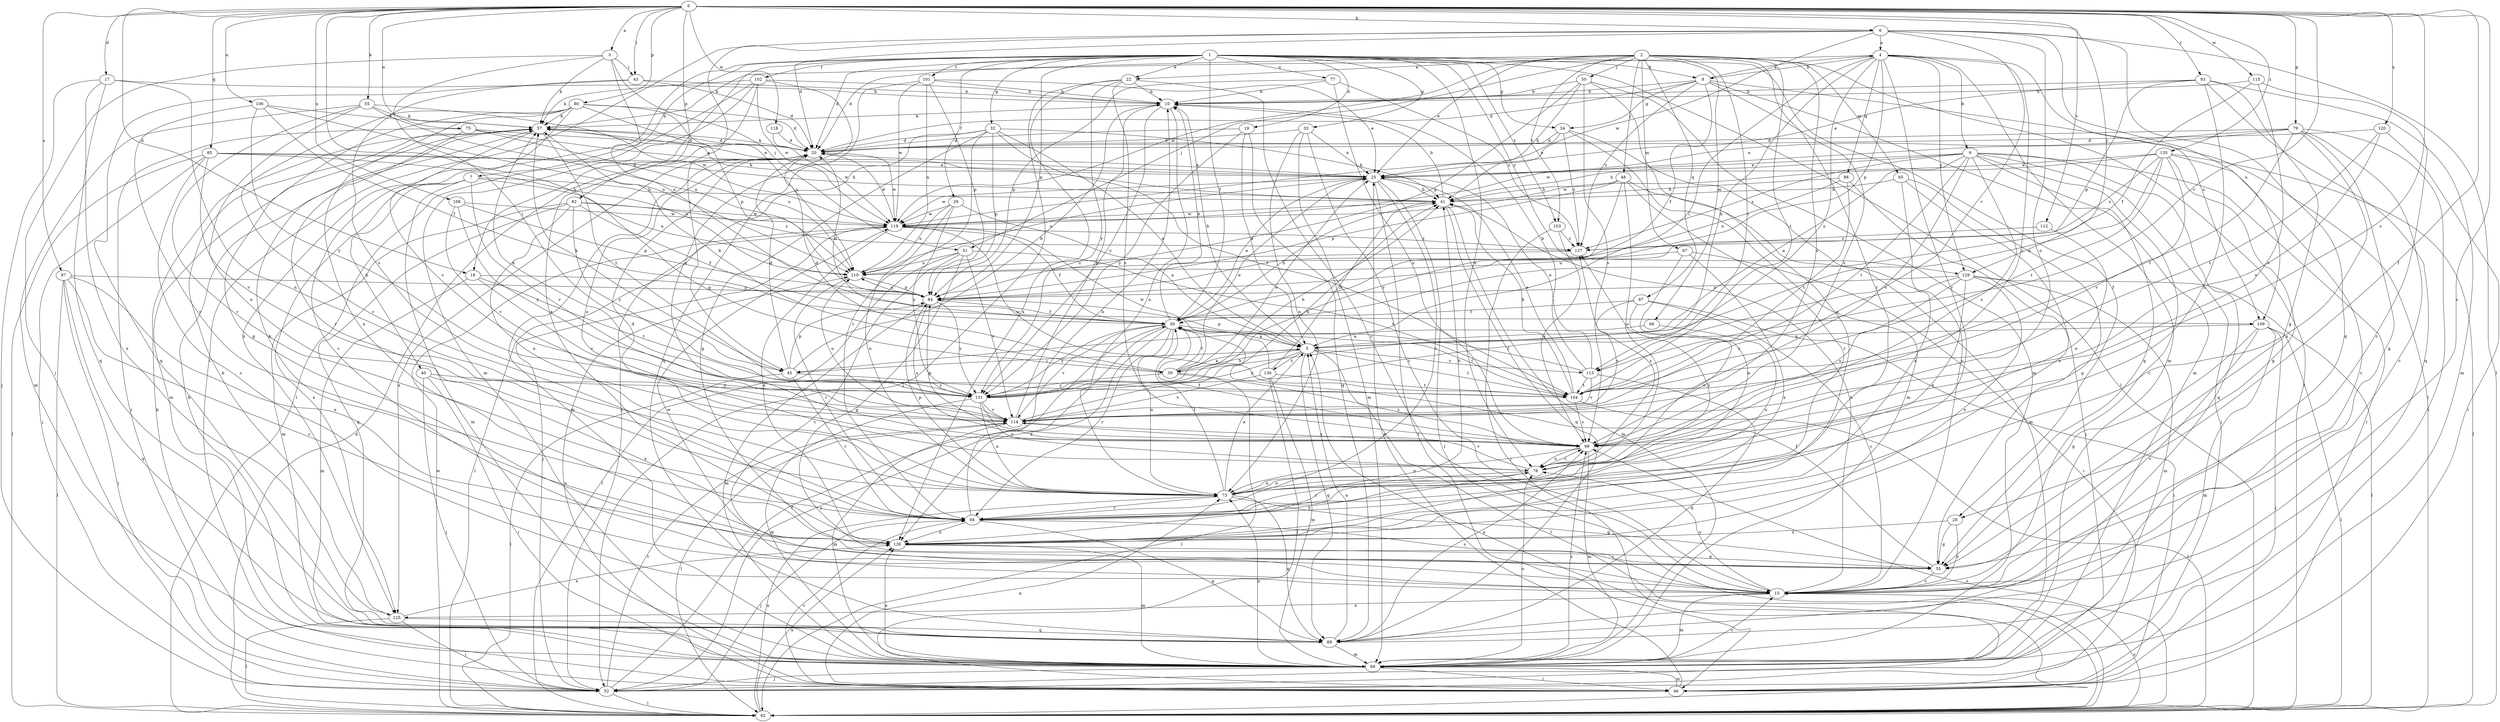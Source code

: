 strict digraph  {
0;
1;
2;
3;
4;
5;
6;
7;
8;
9;
10;
15;
17;
18;
19;
20;
22;
25;
28;
29;
30;
32;
33;
34;
35;
39;
40;
41;
43;
45;
46;
48;
50;
51;
52;
55;
57;
62;
65;
66;
67;
68;
73;
75;
77;
78;
79;
80;
82;
84;
85;
87;
88;
89;
93;
94;
97;
99;
101;
102;
103;
104;
106;
108;
109;
110;
112;
113;
114;
115;
118;
119;
120;
125;
126;
129;
131;
135;
136;
137;
0 -> 3  [label=a];
0 -> 6  [label=b];
0 -> 15  [label=c];
0 -> 17  [label=d];
0 -> 18  [label=d];
0 -> 28  [label=f];
0 -> 39  [label=h];
0 -> 43  [label=i];
0 -> 55  [label=k];
0 -> 75  [label=o];
0 -> 79  [label=p];
0 -> 80  [label=p];
0 -> 82  [label=p];
0 -> 85  [label=q];
0 -> 93  [label=r];
0 -> 97  [label=s];
0 -> 99  [label=s];
0 -> 106  [label=u];
0 -> 108  [label=u];
0 -> 112  [label=v];
0 -> 113  [label=v];
0 -> 115  [label=w];
0 -> 118  [label=w];
0 -> 120  [label=x];
0 -> 129  [label=y];
0 -> 135  [label=z];
1 -> 7  [label=b];
1 -> 8  [label=b];
1 -> 18  [label=d];
1 -> 19  [label=d];
1 -> 20  [label=d];
1 -> 22  [label=e];
1 -> 28  [label=f];
1 -> 29  [label=f];
1 -> 30  [label=f];
1 -> 32  [label=g];
1 -> 33  [label=g];
1 -> 34  [label=g];
1 -> 62  [label=l];
1 -> 77  [label=o];
1 -> 78  [label=o];
1 -> 84  [label=p];
1 -> 101  [label=t];
1 -> 102  [label=t];
1 -> 103  [label=t];
1 -> 125  [label=x];
1 -> 129  [label=y];
2 -> 20  [label=d];
2 -> 22  [label=e];
2 -> 25  [label=e];
2 -> 48  [label=j];
2 -> 50  [label=j];
2 -> 51  [label=j];
2 -> 62  [label=l];
2 -> 65  [label=m];
2 -> 66  [label=m];
2 -> 67  [label=m];
2 -> 87  [label=q];
2 -> 94  [label=r];
2 -> 99  [label=s];
2 -> 103  [label=t];
2 -> 104  [label=t];
2 -> 113  [label=v];
2 -> 119  [label=w];
3 -> 43  [label=i];
3 -> 45  [label=i];
3 -> 51  [label=j];
3 -> 52  [label=j];
3 -> 57  [label=k];
3 -> 109  [label=u];
4 -> 8  [label=b];
4 -> 9  [label=b];
4 -> 39  [label=h];
4 -> 45  [label=i];
4 -> 57  [label=k];
4 -> 68  [label=m];
4 -> 84  [label=p];
4 -> 88  [label=q];
4 -> 94  [label=r];
4 -> 99  [label=s];
4 -> 109  [label=u];
4 -> 129  [label=y];
4 -> 131  [label=y];
5 -> 10  [label=b];
5 -> 39  [label=h];
5 -> 45  [label=i];
5 -> 62  [label=l];
5 -> 84  [label=p];
5 -> 89  [label=q];
5 -> 104  [label=t];
5 -> 113  [label=v];
5 -> 131  [label=y];
5 -> 136  [label=z];
6 -> 4  [label=a];
6 -> 20  [label=d];
6 -> 45  [label=i];
6 -> 46  [label=i];
6 -> 62  [label=l];
6 -> 78  [label=o];
6 -> 89  [label=q];
6 -> 109  [label=u];
6 -> 113  [label=v];
6 -> 119  [label=w];
7 -> 40  [label=h];
7 -> 41  [label=h];
7 -> 68  [label=m];
7 -> 110  [label=u];
7 -> 114  [label=v];
7 -> 125  [label=x];
8 -> 4  [label=a];
8 -> 10  [label=b];
8 -> 20  [label=d];
8 -> 30  [label=f];
8 -> 34  [label=g];
8 -> 62  [label=l];
8 -> 68  [label=m];
8 -> 99  [label=s];
8 -> 137  [label=z];
9 -> 5  [label=a];
9 -> 15  [label=c];
9 -> 25  [label=e];
9 -> 35  [label=g];
9 -> 41  [label=h];
9 -> 46  [label=i];
9 -> 52  [label=j];
9 -> 89  [label=q];
9 -> 99  [label=s];
9 -> 104  [label=t];
9 -> 114  [label=v];
9 -> 137  [label=z];
10 -> 57  [label=k];
10 -> 73  [label=n];
10 -> 131  [label=y];
15 -> 41  [label=h];
15 -> 68  [label=m];
15 -> 78  [label=o];
15 -> 119  [label=w];
15 -> 125  [label=x];
17 -> 10  [label=b];
17 -> 52  [label=j];
17 -> 73  [label=n];
17 -> 89  [label=q];
17 -> 125  [label=x];
18 -> 68  [label=m];
18 -> 84  [label=p];
18 -> 104  [label=t];
18 -> 114  [label=v];
19 -> 5  [label=a];
19 -> 20  [label=d];
19 -> 89  [label=q];
19 -> 131  [label=y];
20 -> 25  [label=e];
20 -> 57  [label=k];
20 -> 68  [label=m];
20 -> 78  [label=o];
20 -> 119  [label=w];
20 -> 125  [label=x];
22 -> 10  [label=b];
22 -> 15  [label=c];
22 -> 52  [label=j];
22 -> 99  [label=s];
22 -> 126  [label=x];
22 -> 131  [label=y];
25 -> 41  [label=h];
25 -> 46  [label=i];
25 -> 62  [label=l];
25 -> 94  [label=r];
25 -> 110  [label=u];
25 -> 119  [label=w];
28 -> 15  [label=c];
28 -> 35  [label=g];
28 -> 126  [label=x];
29 -> 5  [label=a];
29 -> 73  [label=n];
29 -> 110  [label=u];
29 -> 119  [label=w];
29 -> 131  [label=y];
30 -> 5  [label=a];
30 -> 10  [label=b];
30 -> 20  [label=d];
30 -> 25  [label=e];
30 -> 41  [label=h];
30 -> 52  [label=j];
30 -> 73  [label=n];
30 -> 94  [label=r];
30 -> 114  [label=v];
30 -> 126  [label=x];
30 -> 131  [label=y];
32 -> 5  [label=a];
32 -> 20  [label=d];
32 -> 35  [label=g];
32 -> 41  [label=h];
32 -> 52  [label=j];
32 -> 84  [label=p];
32 -> 94  [label=r];
32 -> 104  [label=t];
33 -> 15  [label=c];
33 -> 20  [label=d];
33 -> 25  [label=e];
33 -> 68  [label=m];
33 -> 73  [label=n];
34 -> 15  [label=c];
34 -> 20  [label=d];
34 -> 25  [label=e];
34 -> 68  [label=m];
34 -> 137  [label=z];
35 -> 15  [label=c];
35 -> 30  [label=f];
39 -> 5  [label=a];
39 -> 20  [label=d];
39 -> 25  [label=e];
39 -> 30  [label=f];
39 -> 57  [label=k];
39 -> 62  [label=l];
39 -> 99  [label=s];
39 -> 131  [label=y];
40 -> 46  [label=i];
40 -> 52  [label=j];
40 -> 126  [label=x];
40 -> 131  [label=y];
41 -> 10  [label=b];
41 -> 57  [label=k];
41 -> 68  [label=m];
41 -> 89  [label=q];
41 -> 119  [label=w];
43 -> 10  [label=b];
43 -> 20  [label=d];
43 -> 89  [label=q];
43 -> 99  [label=s];
45 -> 10  [label=b];
45 -> 20  [label=d];
45 -> 57  [label=k];
45 -> 62  [label=l];
45 -> 84  [label=p];
45 -> 94  [label=r];
45 -> 131  [label=y];
46 -> 25  [label=e];
46 -> 57  [label=k];
46 -> 68  [label=m];
46 -> 73  [label=n];
46 -> 94  [label=r];
46 -> 110  [label=u];
48 -> 41  [label=h];
48 -> 68  [label=m];
48 -> 78  [label=o];
48 -> 84  [label=p];
48 -> 94  [label=r];
48 -> 131  [label=y];
50 -> 10  [label=b];
50 -> 41  [label=h];
50 -> 68  [label=m];
50 -> 84  [label=p];
50 -> 99  [label=s];
50 -> 126  [label=x];
51 -> 15  [label=c];
51 -> 35  [label=g];
51 -> 62  [label=l];
51 -> 104  [label=t];
51 -> 110  [label=u];
51 -> 114  [label=v];
52 -> 30  [label=f];
52 -> 62  [label=l];
52 -> 114  [label=v];
55 -> 57  [label=k];
55 -> 68  [label=m];
55 -> 73  [label=n];
55 -> 94  [label=r];
55 -> 110  [label=u];
55 -> 119  [label=w];
57 -> 20  [label=d];
57 -> 25  [label=e];
57 -> 68  [label=m];
57 -> 104  [label=t];
57 -> 114  [label=v];
62 -> 5  [label=a];
62 -> 15  [label=c];
62 -> 20  [label=d];
62 -> 73  [label=n];
62 -> 99  [label=s];
62 -> 119  [label=w];
62 -> 126  [label=x];
65 -> 35  [label=g];
65 -> 41  [label=h];
65 -> 52  [label=j];
65 -> 126  [label=x];
66 -> 5  [label=a];
66 -> 73  [label=n];
67 -> 46  [label=i];
67 -> 73  [label=n];
67 -> 110  [label=u];
67 -> 126  [label=x];
68 -> 15  [label=c];
68 -> 46  [label=i];
68 -> 52  [label=j];
68 -> 57  [label=k];
68 -> 73  [label=n];
68 -> 78  [label=o];
68 -> 99  [label=s];
68 -> 126  [label=x];
73 -> 5  [label=a];
73 -> 20  [label=d];
73 -> 30  [label=f];
73 -> 35  [label=g];
73 -> 78  [label=o];
73 -> 84  [label=p];
73 -> 89  [label=q];
73 -> 94  [label=r];
75 -> 20  [label=d];
75 -> 25  [label=e];
75 -> 52  [label=j];
75 -> 94  [label=r];
75 -> 110  [label=u];
77 -> 10  [label=b];
77 -> 84  [label=p];
77 -> 99  [label=s];
77 -> 137  [label=z];
78 -> 73  [label=n];
78 -> 94  [label=r];
78 -> 99  [label=s];
78 -> 114  [label=v];
78 -> 126  [label=x];
78 -> 137  [label=z];
79 -> 15  [label=c];
79 -> 20  [label=d];
79 -> 25  [label=e];
79 -> 35  [label=g];
79 -> 46  [label=i];
79 -> 104  [label=t];
79 -> 119  [label=w];
79 -> 126  [label=x];
80 -> 15  [label=c];
80 -> 20  [label=d];
80 -> 35  [label=g];
80 -> 57  [label=k];
80 -> 84  [label=p];
80 -> 94  [label=r];
80 -> 110  [label=u];
80 -> 126  [label=x];
82 -> 30  [label=f];
82 -> 68  [label=m];
82 -> 73  [label=n];
82 -> 89  [label=q];
82 -> 119  [label=w];
82 -> 131  [label=y];
82 -> 137  [label=z];
84 -> 30  [label=f];
84 -> 68  [label=m];
84 -> 99  [label=s];
84 -> 110  [label=u];
84 -> 131  [label=y];
85 -> 15  [label=c];
85 -> 25  [label=e];
85 -> 41  [label=h];
85 -> 52  [label=j];
85 -> 62  [label=l];
85 -> 110  [label=u];
85 -> 114  [label=v];
87 -> 15  [label=c];
87 -> 30  [label=f];
87 -> 46  [label=i];
87 -> 78  [label=o];
87 -> 114  [label=v];
88 -> 41  [label=h];
88 -> 104  [label=t];
88 -> 110  [label=u];
88 -> 126  [label=x];
89 -> 5  [label=a];
89 -> 68  [label=m];
89 -> 99  [label=s];
93 -> 10  [label=b];
93 -> 25  [label=e];
93 -> 35  [label=g];
93 -> 68  [label=m];
93 -> 73  [label=n];
93 -> 84  [label=p];
93 -> 89  [label=q];
94 -> 10  [label=b];
94 -> 15  [label=c];
94 -> 41  [label=h];
94 -> 52  [label=j];
94 -> 89  [label=q];
94 -> 126  [label=x];
94 -> 137  [label=z];
97 -> 15  [label=c];
97 -> 52  [label=j];
97 -> 62  [label=l];
97 -> 84  [label=p];
97 -> 89  [label=q];
97 -> 126  [label=x];
99 -> 30  [label=f];
99 -> 68  [label=m];
99 -> 73  [label=n];
99 -> 78  [label=o];
99 -> 84  [label=p];
101 -> 10  [label=b];
101 -> 25  [label=e];
101 -> 84  [label=p];
101 -> 89  [label=q];
101 -> 110  [label=u];
101 -> 119  [label=w];
102 -> 10  [label=b];
102 -> 57  [label=k];
102 -> 62  [label=l];
102 -> 68  [label=m];
102 -> 99  [label=s];
102 -> 119  [label=w];
102 -> 126  [label=x];
103 -> 52  [label=j];
103 -> 99  [label=s];
103 -> 137  [label=z];
104 -> 25  [label=e];
104 -> 30  [label=f];
104 -> 41  [label=h];
104 -> 62  [label=l];
104 -> 99  [label=s];
104 -> 119  [label=w];
106 -> 30  [label=f];
106 -> 57  [label=k];
106 -> 94  [label=r];
106 -> 110  [label=u];
106 -> 131  [label=y];
108 -> 84  [label=p];
108 -> 114  [label=v];
108 -> 119  [label=w];
108 -> 131  [label=y];
109 -> 5  [label=a];
109 -> 15  [label=c];
109 -> 35  [label=g];
109 -> 52  [label=j];
109 -> 62  [label=l];
109 -> 68  [label=m];
110 -> 84  [label=p];
110 -> 94  [label=r];
112 -> 78  [label=o];
112 -> 137  [label=z];
113 -> 10  [label=b];
113 -> 25  [label=e];
113 -> 30  [label=f];
113 -> 89  [label=q];
113 -> 104  [label=t];
113 -> 114  [label=v];
114 -> 10  [label=b];
114 -> 41  [label=h];
114 -> 62  [label=l];
114 -> 68  [label=m];
114 -> 99  [label=s];
114 -> 110  [label=u];
115 -> 10  [label=b];
115 -> 15  [label=c];
115 -> 30  [label=f];
115 -> 99  [label=s];
118 -> 20  [label=d];
118 -> 119  [label=w];
119 -> 20  [label=d];
119 -> 30  [label=f];
119 -> 52  [label=j];
119 -> 62  [label=l];
119 -> 126  [label=x];
119 -> 137  [label=z];
120 -> 20  [label=d];
120 -> 46  [label=i];
120 -> 104  [label=t];
120 -> 114  [label=v];
125 -> 52  [label=j];
125 -> 57  [label=k];
125 -> 62  [label=l];
125 -> 89  [label=q];
125 -> 126  [label=x];
126 -> 35  [label=g];
126 -> 57  [label=k];
126 -> 68  [label=m];
129 -> 62  [label=l];
129 -> 68  [label=m];
129 -> 73  [label=n];
129 -> 84  [label=p];
129 -> 99  [label=s];
129 -> 114  [label=v];
129 -> 126  [label=x];
131 -> 25  [label=e];
131 -> 41  [label=h];
131 -> 57  [label=k];
131 -> 68  [label=m];
131 -> 73  [label=n];
131 -> 78  [label=o];
131 -> 114  [label=v];
135 -> 5  [label=a];
135 -> 15  [label=c];
135 -> 25  [label=e];
135 -> 35  [label=g];
135 -> 62  [label=l];
135 -> 104  [label=t];
135 -> 114  [label=v];
135 -> 119  [label=w];
135 -> 137  [label=z];
136 -> 41  [label=h];
136 -> 46  [label=i];
136 -> 68  [label=m];
136 -> 104  [label=t];
136 -> 114  [label=v];
136 -> 119  [label=w];
137 -> 110  [label=u];
}
